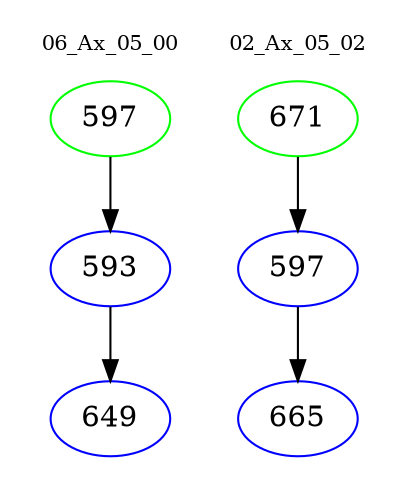 digraph{
subgraph cluster_0 {
color = white
label = "06_Ax_05_00";
fontsize=10;
T0_597 [label="597", color="green"]
T0_597 -> T0_593 [color="black"]
T0_593 [label="593", color="blue"]
T0_593 -> T0_649 [color="black"]
T0_649 [label="649", color="blue"]
}
subgraph cluster_1 {
color = white
label = "02_Ax_05_02";
fontsize=10;
T1_671 [label="671", color="green"]
T1_671 -> T1_597 [color="black"]
T1_597 [label="597", color="blue"]
T1_597 -> T1_665 [color="black"]
T1_665 [label="665", color="blue"]
}
}
